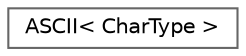 digraph "Graphical Class Hierarchy"
{
 // LATEX_PDF_SIZE
  bgcolor="transparent";
  edge [fontname=Helvetica,fontsize=10,labelfontname=Helvetica,labelfontsize=10];
  node [fontname=Helvetica,fontsize=10,shape=box,height=0.2,width=0.4];
  rankdir="LR";
  Node0 [id="Node000000",label="ASCII\< CharType \>",height=0.2,width=0.4,color="grey40", fillcolor="white", style="filled",URL="$struct_a_s_c_i_i.html",tooltip="ASCII encoding."];
}
